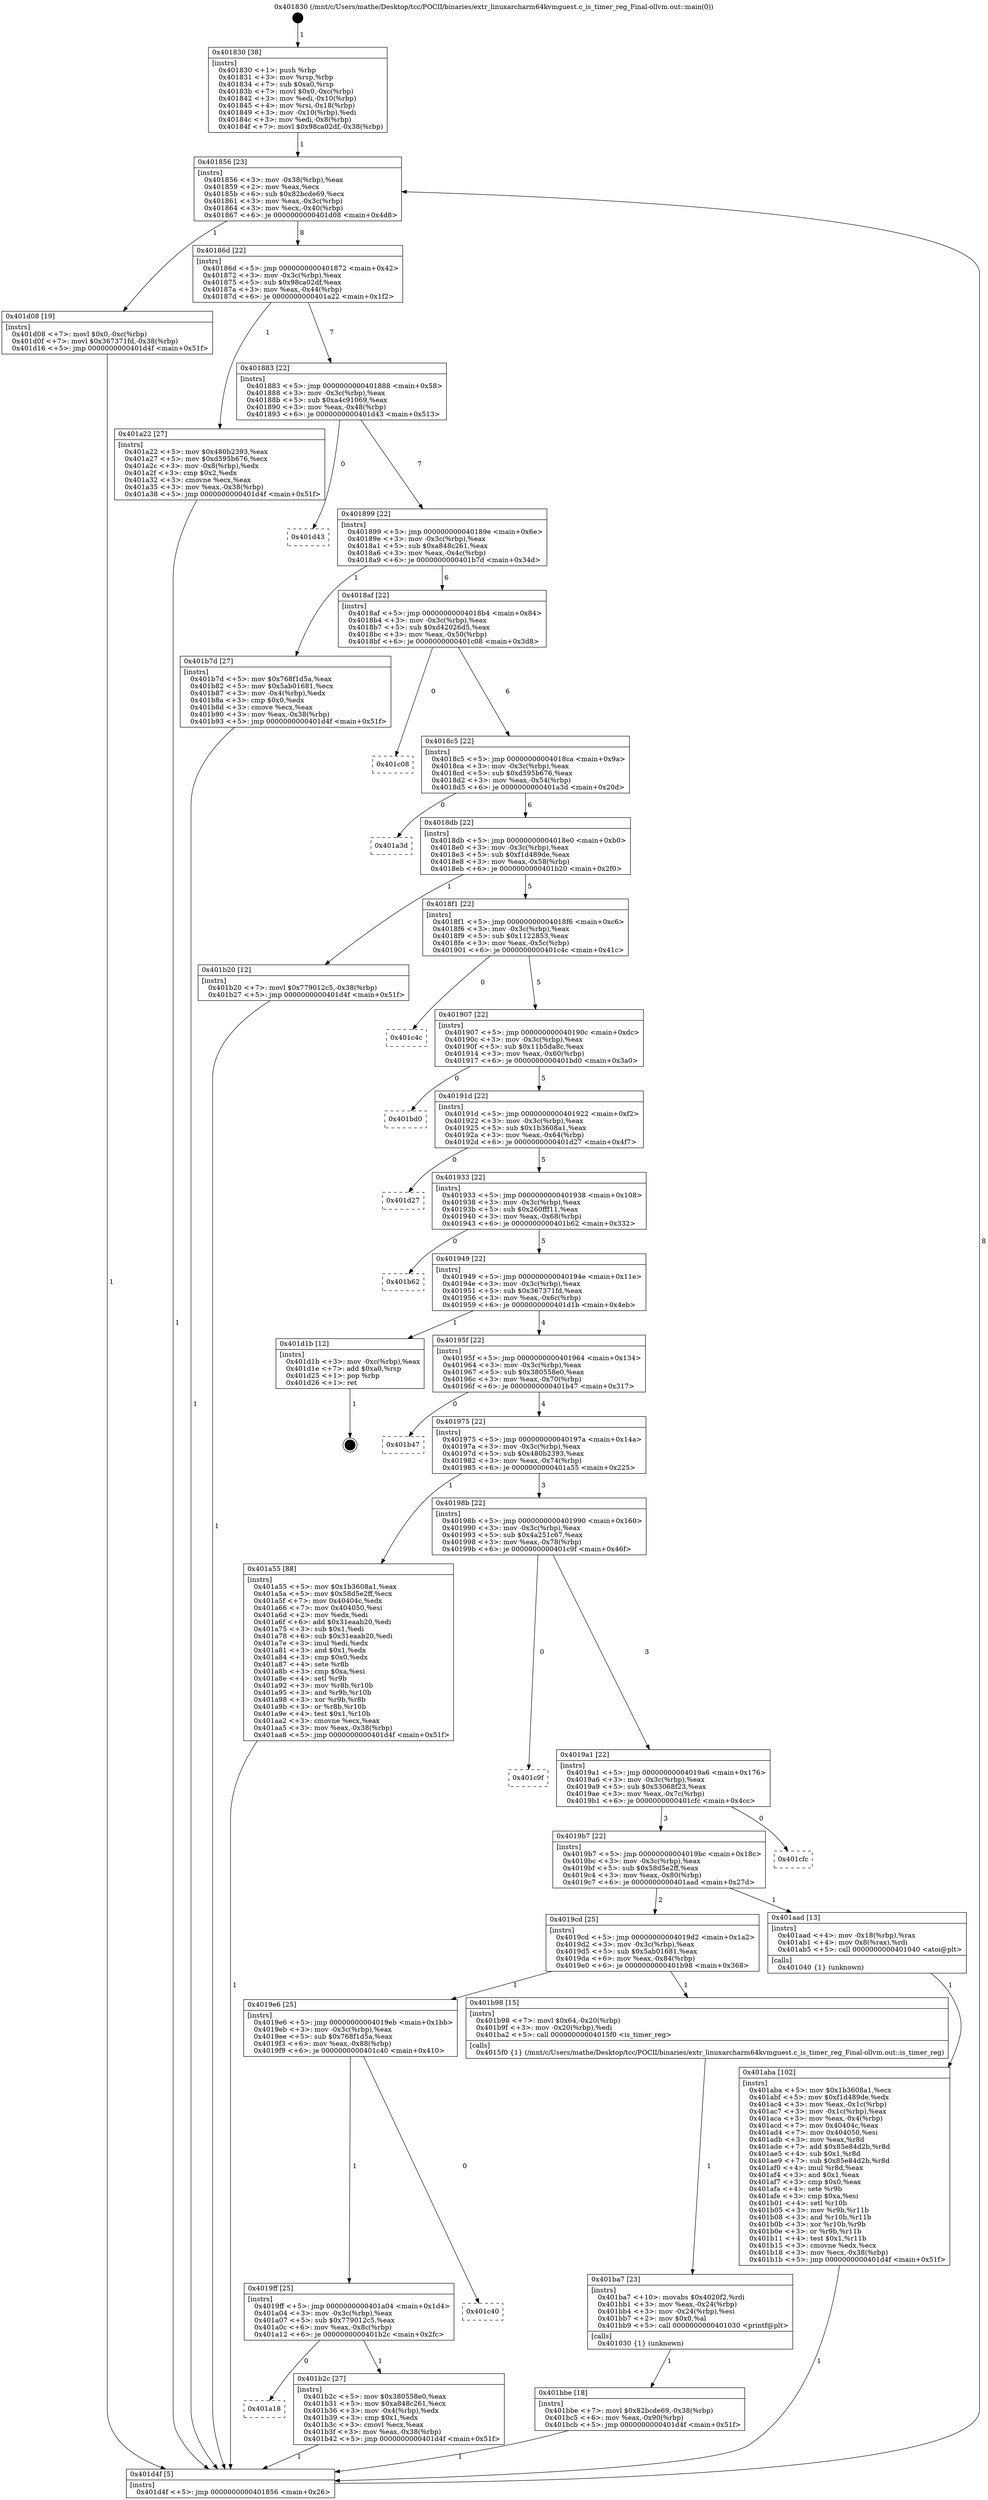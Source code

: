 digraph "0x401830" {
  label = "0x401830 (/mnt/c/Users/mathe/Desktop/tcc/POCII/binaries/extr_linuxarcharm64kvmguest.c_is_timer_reg_Final-ollvm.out::main(0))"
  labelloc = "t"
  node[shape=record]

  Entry [label="",width=0.3,height=0.3,shape=circle,fillcolor=black,style=filled]
  "0x401856" [label="{
     0x401856 [23]\l
     | [instrs]\l
     &nbsp;&nbsp;0x401856 \<+3\>: mov -0x38(%rbp),%eax\l
     &nbsp;&nbsp;0x401859 \<+2\>: mov %eax,%ecx\l
     &nbsp;&nbsp;0x40185b \<+6\>: sub $0x82bcde69,%ecx\l
     &nbsp;&nbsp;0x401861 \<+3\>: mov %eax,-0x3c(%rbp)\l
     &nbsp;&nbsp;0x401864 \<+3\>: mov %ecx,-0x40(%rbp)\l
     &nbsp;&nbsp;0x401867 \<+6\>: je 0000000000401d08 \<main+0x4d8\>\l
  }"]
  "0x401d08" [label="{
     0x401d08 [19]\l
     | [instrs]\l
     &nbsp;&nbsp;0x401d08 \<+7\>: movl $0x0,-0xc(%rbp)\l
     &nbsp;&nbsp;0x401d0f \<+7\>: movl $0x367371fd,-0x38(%rbp)\l
     &nbsp;&nbsp;0x401d16 \<+5\>: jmp 0000000000401d4f \<main+0x51f\>\l
  }"]
  "0x40186d" [label="{
     0x40186d [22]\l
     | [instrs]\l
     &nbsp;&nbsp;0x40186d \<+5\>: jmp 0000000000401872 \<main+0x42\>\l
     &nbsp;&nbsp;0x401872 \<+3\>: mov -0x3c(%rbp),%eax\l
     &nbsp;&nbsp;0x401875 \<+5\>: sub $0x98ca02df,%eax\l
     &nbsp;&nbsp;0x40187a \<+3\>: mov %eax,-0x44(%rbp)\l
     &nbsp;&nbsp;0x40187d \<+6\>: je 0000000000401a22 \<main+0x1f2\>\l
  }"]
  Exit [label="",width=0.3,height=0.3,shape=circle,fillcolor=black,style=filled,peripheries=2]
  "0x401a22" [label="{
     0x401a22 [27]\l
     | [instrs]\l
     &nbsp;&nbsp;0x401a22 \<+5\>: mov $0x480b2393,%eax\l
     &nbsp;&nbsp;0x401a27 \<+5\>: mov $0xd595b676,%ecx\l
     &nbsp;&nbsp;0x401a2c \<+3\>: mov -0x8(%rbp),%edx\l
     &nbsp;&nbsp;0x401a2f \<+3\>: cmp $0x2,%edx\l
     &nbsp;&nbsp;0x401a32 \<+3\>: cmovne %ecx,%eax\l
     &nbsp;&nbsp;0x401a35 \<+3\>: mov %eax,-0x38(%rbp)\l
     &nbsp;&nbsp;0x401a38 \<+5\>: jmp 0000000000401d4f \<main+0x51f\>\l
  }"]
  "0x401883" [label="{
     0x401883 [22]\l
     | [instrs]\l
     &nbsp;&nbsp;0x401883 \<+5\>: jmp 0000000000401888 \<main+0x58\>\l
     &nbsp;&nbsp;0x401888 \<+3\>: mov -0x3c(%rbp),%eax\l
     &nbsp;&nbsp;0x40188b \<+5\>: sub $0xa4c91069,%eax\l
     &nbsp;&nbsp;0x401890 \<+3\>: mov %eax,-0x48(%rbp)\l
     &nbsp;&nbsp;0x401893 \<+6\>: je 0000000000401d43 \<main+0x513\>\l
  }"]
  "0x401d4f" [label="{
     0x401d4f [5]\l
     | [instrs]\l
     &nbsp;&nbsp;0x401d4f \<+5\>: jmp 0000000000401856 \<main+0x26\>\l
  }"]
  "0x401830" [label="{
     0x401830 [38]\l
     | [instrs]\l
     &nbsp;&nbsp;0x401830 \<+1\>: push %rbp\l
     &nbsp;&nbsp;0x401831 \<+3\>: mov %rsp,%rbp\l
     &nbsp;&nbsp;0x401834 \<+7\>: sub $0xa0,%rsp\l
     &nbsp;&nbsp;0x40183b \<+7\>: movl $0x0,-0xc(%rbp)\l
     &nbsp;&nbsp;0x401842 \<+3\>: mov %edi,-0x10(%rbp)\l
     &nbsp;&nbsp;0x401845 \<+4\>: mov %rsi,-0x18(%rbp)\l
     &nbsp;&nbsp;0x401849 \<+3\>: mov -0x10(%rbp),%edi\l
     &nbsp;&nbsp;0x40184c \<+3\>: mov %edi,-0x8(%rbp)\l
     &nbsp;&nbsp;0x40184f \<+7\>: movl $0x98ca02df,-0x38(%rbp)\l
  }"]
  "0x401bbe" [label="{
     0x401bbe [18]\l
     | [instrs]\l
     &nbsp;&nbsp;0x401bbe \<+7\>: movl $0x82bcde69,-0x38(%rbp)\l
     &nbsp;&nbsp;0x401bc5 \<+6\>: mov %eax,-0x90(%rbp)\l
     &nbsp;&nbsp;0x401bcb \<+5\>: jmp 0000000000401d4f \<main+0x51f\>\l
  }"]
  "0x401d43" [label="{
     0x401d43\l
  }", style=dashed]
  "0x401899" [label="{
     0x401899 [22]\l
     | [instrs]\l
     &nbsp;&nbsp;0x401899 \<+5\>: jmp 000000000040189e \<main+0x6e\>\l
     &nbsp;&nbsp;0x40189e \<+3\>: mov -0x3c(%rbp),%eax\l
     &nbsp;&nbsp;0x4018a1 \<+5\>: sub $0xa848c261,%eax\l
     &nbsp;&nbsp;0x4018a6 \<+3\>: mov %eax,-0x4c(%rbp)\l
     &nbsp;&nbsp;0x4018a9 \<+6\>: je 0000000000401b7d \<main+0x34d\>\l
  }"]
  "0x401ba7" [label="{
     0x401ba7 [23]\l
     | [instrs]\l
     &nbsp;&nbsp;0x401ba7 \<+10\>: movabs $0x4020f2,%rdi\l
     &nbsp;&nbsp;0x401bb1 \<+3\>: mov %eax,-0x24(%rbp)\l
     &nbsp;&nbsp;0x401bb4 \<+3\>: mov -0x24(%rbp),%esi\l
     &nbsp;&nbsp;0x401bb7 \<+2\>: mov $0x0,%al\l
     &nbsp;&nbsp;0x401bb9 \<+5\>: call 0000000000401030 \<printf@plt\>\l
     | [calls]\l
     &nbsp;&nbsp;0x401030 \{1\} (unknown)\l
  }"]
  "0x401b7d" [label="{
     0x401b7d [27]\l
     | [instrs]\l
     &nbsp;&nbsp;0x401b7d \<+5\>: mov $0x768f1d5a,%eax\l
     &nbsp;&nbsp;0x401b82 \<+5\>: mov $0x5ab01681,%ecx\l
     &nbsp;&nbsp;0x401b87 \<+3\>: mov -0x4(%rbp),%edx\l
     &nbsp;&nbsp;0x401b8a \<+3\>: cmp $0x0,%edx\l
     &nbsp;&nbsp;0x401b8d \<+3\>: cmove %ecx,%eax\l
     &nbsp;&nbsp;0x401b90 \<+3\>: mov %eax,-0x38(%rbp)\l
     &nbsp;&nbsp;0x401b93 \<+5\>: jmp 0000000000401d4f \<main+0x51f\>\l
  }"]
  "0x4018af" [label="{
     0x4018af [22]\l
     | [instrs]\l
     &nbsp;&nbsp;0x4018af \<+5\>: jmp 00000000004018b4 \<main+0x84\>\l
     &nbsp;&nbsp;0x4018b4 \<+3\>: mov -0x3c(%rbp),%eax\l
     &nbsp;&nbsp;0x4018b7 \<+5\>: sub $0xd42026d5,%eax\l
     &nbsp;&nbsp;0x4018bc \<+3\>: mov %eax,-0x50(%rbp)\l
     &nbsp;&nbsp;0x4018bf \<+6\>: je 0000000000401c08 \<main+0x3d8\>\l
  }"]
  "0x401a18" [label="{
     0x401a18\l
  }", style=dashed]
  "0x401c08" [label="{
     0x401c08\l
  }", style=dashed]
  "0x4018c5" [label="{
     0x4018c5 [22]\l
     | [instrs]\l
     &nbsp;&nbsp;0x4018c5 \<+5\>: jmp 00000000004018ca \<main+0x9a\>\l
     &nbsp;&nbsp;0x4018ca \<+3\>: mov -0x3c(%rbp),%eax\l
     &nbsp;&nbsp;0x4018cd \<+5\>: sub $0xd595b676,%eax\l
     &nbsp;&nbsp;0x4018d2 \<+3\>: mov %eax,-0x54(%rbp)\l
     &nbsp;&nbsp;0x4018d5 \<+6\>: je 0000000000401a3d \<main+0x20d\>\l
  }"]
  "0x401b2c" [label="{
     0x401b2c [27]\l
     | [instrs]\l
     &nbsp;&nbsp;0x401b2c \<+5\>: mov $0x380558e0,%eax\l
     &nbsp;&nbsp;0x401b31 \<+5\>: mov $0xa848c261,%ecx\l
     &nbsp;&nbsp;0x401b36 \<+3\>: mov -0x4(%rbp),%edx\l
     &nbsp;&nbsp;0x401b39 \<+3\>: cmp $0x1,%edx\l
     &nbsp;&nbsp;0x401b3c \<+3\>: cmovl %ecx,%eax\l
     &nbsp;&nbsp;0x401b3f \<+3\>: mov %eax,-0x38(%rbp)\l
     &nbsp;&nbsp;0x401b42 \<+5\>: jmp 0000000000401d4f \<main+0x51f\>\l
  }"]
  "0x401a3d" [label="{
     0x401a3d\l
  }", style=dashed]
  "0x4018db" [label="{
     0x4018db [22]\l
     | [instrs]\l
     &nbsp;&nbsp;0x4018db \<+5\>: jmp 00000000004018e0 \<main+0xb0\>\l
     &nbsp;&nbsp;0x4018e0 \<+3\>: mov -0x3c(%rbp),%eax\l
     &nbsp;&nbsp;0x4018e3 \<+5\>: sub $0xf1d489de,%eax\l
     &nbsp;&nbsp;0x4018e8 \<+3\>: mov %eax,-0x58(%rbp)\l
     &nbsp;&nbsp;0x4018eb \<+6\>: je 0000000000401b20 \<main+0x2f0\>\l
  }"]
  "0x4019ff" [label="{
     0x4019ff [25]\l
     | [instrs]\l
     &nbsp;&nbsp;0x4019ff \<+5\>: jmp 0000000000401a04 \<main+0x1d4\>\l
     &nbsp;&nbsp;0x401a04 \<+3\>: mov -0x3c(%rbp),%eax\l
     &nbsp;&nbsp;0x401a07 \<+5\>: sub $0x779012c5,%eax\l
     &nbsp;&nbsp;0x401a0c \<+6\>: mov %eax,-0x8c(%rbp)\l
     &nbsp;&nbsp;0x401a12 \<+6\>: je 0000000000401b2c \<main+0x2fc\>\l
  }"]
  "0x401b20" [label="{
     0x401b20 [12]\l
     | [instrs]\l
     &nbsp;&nbsp;0x401b20 \<+7\>: movl $0x779012c5,-0x38(%rbp)\l
     &nbsp;&nbsp;0x401b27 \<+5\>: jmp 0000000000401d4f \<main+0x51f\>\l
  }"]
  "0x4018f1" [label="{
     0x4018f1 [22]\l
     | [instrs]\l
     &nbsp;&nbsp;0x4018f1 \<+5\>: jmp 00000000004018f6 \<main+0xc6\>\l
     &nbsp;&nbsp;0x4018f6 \<+3\>: mov -0x3c(%rbp),%eax\l
     &nbsp;&nbsp;0x4018f9 \<+5\>: sub $0x1122853,%eax\l
     &nbsp;&nbsp;0x4018fe \<+3\>: mov %eax,-0x5c(%rbp)\l
     &nbsp;&nbsp;0x401901 \<+6\>: je 0000000000401c4c \<main+0x41c\>\l
  }"]
  "0x401c40" [label="{
     0x401c40\l
  }", style=dashed]
  "0x401c4c" [label="{
     0x401c4c\l
  }", style=dashed]
  "0x401907" [label="{
     0x401907 [22]\l
     | [instrs]\l
     &nbsp;&nbsp;0x401907 \<+5\>: jmp 000000000040190c \<main+0xdc\>\l
     &nbsp;&nbsp;0x40190c \<+3\>: mov -0x3c(%rbp),%eax\l
     &nbsp;&nbsp;0x40190f \<+5\>: sub $0x11b5da8c,%eax\l
     &nbsp;&nbsp;0x401914 \<+3\>: mov %eax,-0x60(%rbp)\l
     &nbsp;&nbsp;0x401917 \<+6\>: je 0000000000401bd0 \<main+0x3a0\>\l
  }"]
  "0x4019e6" [label="{
     0x4019e6 [25]\l
     | [instrs]\l
     &nbsp;&nbsp;0x4019e6 \<+5\>: jmp 00000000004019eb \<main+0x1bb\>\l
     &nbsp;&nbsp;0x4019eb \<+3\>: mov -0x3c(%rbp),%eax\l
     &nbsp;&nbsp;0x4019ee \<+5\>: sub $0x768f1d5a,%eax\l
     &nbsp;&nbsp;0x4019f3 \<+6\>: mov %eax,-0x88(%rbp)\l
     &nbsp;&nbsp;0x4019f9 \<+6\>: je 0000000000401c40 \<main+0x410\>\l
  }"]
  "0x401bd0" [label="{
     0x401bd0\l
  }", style=dashed]
  "0x40191d" [label="{
     0x40191d [22]\l
     | [instrs]\l
     &nbsp;&nbsp;0x40191d \<+5\>: jmp 0000000000401922 \<main+0xf2\>\l
     &nbsp;&nbsp;0x401922 \<+3\>: mov -0x3c(%rbp),%eax\l
     &nbsp;&nbsp;0x401925 \<+5\>: sub $0x1b3608a1,%eax\l
     &nbsp;&nbsp;0x40192a \<+3\>: mov %eax,-0x64(%rbp)\l
     &nbsp;&nbsp;0x40192d \<+6\>: je 0000000000401d27 \<main+0x4f7\>\l
  }"]
  "0x401b98" [label="{
     0x401b98 [15]\l
     | [instrs]\l
     &nbsp;&nbsp;0x401b98 \<+7\>: movl $0x64,-0x20(%rbp)\l
     &nbsp;&nbsp;0x401b9f \<+3\>: mov -0x20(%rbp),%edi\l
     &nbsp;&nbsp;0x401ba2 \<+5\>: call 00000000004015f0 \<is_timer_reg\>\l
     | [calls]\l
     &nbsp;&nbsp;0x4015f0 \{1\} (/mnt/c/Users/mathe/Desktop/tcc/POCII/binaries/extr_linuxarcharm64kvmguest.c_is_timer_reg_Final-ollvm.out::is_timer_reg)\l
  }"]
  "0x401d27" [label="{
     0x401d27\l
  }", style=dashed]
  "0x401933" [label="{
     0x401933 [22]\l
     | [instrs]\l
     &nbsp;&nbsp;0x401933 \<+5\>: jmp 0000000000401938 \<main+0x108\>\l
     &nbsp;&nbsp;0x401938 \<+3\>: mov -0x3c(%rbp),%eax\l
     &nbsp;&nbsp;0x40193b \<+5\>: sub $0x260fff11,%eax\l
     &nbsp;&nbsp;0x401940 \<+3\>: mov %eax,-0x68(%rbp)\l
     &nbsp;&nbsp;0x401943 \<+6\>: je 0000000000401b62 \<main+0x332\>\l
  }"]
  "0x401aba" [label="{
     0x401aba [102]\l
     | [instrs]\l
     &nbsp;&nbsp;0x401aba \<+5\>: mov $0x1b3608a1,%ecx\l
     &nbsp;&nbsp;0x401abf \<+5\>: mov $0xf1d489de,%edx\l
     &nbsp;&nbsp;0x401ac4 \<+3\>: mov %eax,-0x1c(%rbp)\l
     &nbsp;&nbsp;0x401ac7 \<+3\>: mov -0x1c(%rbp),%eax\l
     &nbsp;&nbsp;0x401aca \<+3\>: mov %eax,-0x4(%rbp)\l
     &nbsp;&nbsp;0x401acd \<+7\>: mov 0x40404c,%eax\l
     &nbsp;&nbsp;0x401ad4 \<+7\>: mov 0x404050,%esi\l
     &nbsp;&nbsp;0x401adb \<+3\>: mov %eax,%r8d\l
     &nbsp;&nbsp;0x401ade \<+7\>: add $0x85e84d2b,%r8d\l
     &nbsp;&nbsp;0x401ae5 \<+4\>: sub $0x1,%r8d\l
     &nbsp;&nbsp;0x401ae9 \<+7\>: sub $0x85e84d2b,%r8d\l
     &nbsp;&nbsp;0x401af0 \<+4\>: imul %r8d,%eax\l
     &nbsp;&nbsp;0x401af4 \<+3\>: and $0x1,%eax\l
     &nbsp;&nbsp;0x401af7 \<+3\>: cmp $0x0,%eax\l
     &nbsp;&nbsp;0x401afa \<+4\>: sete %r9b\l
     &nbsp;&nbsp;0x401afe \<+3\>: cmp $0xa,%esi\l
     &nbsp;&nbsp;0x401b01 \<+4\>: setl %r10b\l
     &nbsp;&nbsp;0x401b05 \<+3\>: mov %r9b,%r11b\l
     &nbsp;&nbsp;0x401b08 \<+3\>: and %r10b,%r11b\l
     &nbsp;&nbsp;0x401b0b \<+3\>: xor %r10b,%r9b\l
     &nbsp;&nbsp;0x401b0e \<+3\>: or %r9b,%r11b\l
     &nbsp;&nbsp;0x401b11 \<+4\>: test $0x1,%r11b\l
     &nbsp;&nbsp;0x401b15 \<+3\>: cmovne %edx,%ecx\l
     &nbsp;&nbsp;0x401b18 \<+3\>: mov %ecx,-0x38(%rbp)\l
     &nbsp;&nbsp;0x401b1b \<+5\>: jmp 0000000000401d4f \<main+0x51f\>\l
  }"]
  "0x401b62" [label="{
     0x401b62\l
  }", style=dashed]
  "0x401949" [label="{
     0x401949 [22]\l
     | [instrs]\l
     &nbsp;&nbsp;0x401949 \<+5\>: jmp 000000000040194e \<main+0x11e\>\l
     &nbsp;&nbsp;0x40194e \<+3\>: mov -0x3c(%rbp),%eax\l
     &nbsp;&nbsp;0x401951 \<+5\>: sub $0x367371fd,%eax\l
     &nbsp;&nbsp;0x401956 \<+3\>: mov %eax,-0x6c(%rbp)\l
     &nbsp;&nbsp;0x401959 \<+6\>: je 0000000000401d1b \<main+0x4eb\>\l
  }"]
  "0x4019cd" [label="{
     0x4019cd [25]\l
     | [instrs]\l
     &nbsp;&nbsp;0x4019cd \<+5\>: jmp 00000000004019d2 \<main+0x1a2\>\l
     &nbsp;&nbsp;0x4019d2 \<+3\>: mov -0x3c(%rbp),%eax\l
     &nbsp;&nbsp;0x4019d5 \<+5\>: sub $0x5ab01681,%eax\l
     &nbsp;&nbsp;0x4019da \<+6\>: mov %eax,-0x84(%rbp)\l
     &nbsp;&nbsp;0x4019e0 \<+6\>: je 0000000000401b98 \<main+0x368\>\l
  }"]
  "0x401d1b" [label="{
     0x401d1b [12]\l
     | [instrs]\l
     &nbsp;&nbsp;0x401d1b \<+3\>: mov -0xc(%rbp),%eax\l
     &nbsp;&nbsp;0x401d1e \<+7\>: add $0xa0,%rsp\l
     &nbsp;&nbsp;0x401d25 \<+1\>: pop %rbp\l
     &nbsp;&nbsp;0x401d26 \<+1\>: ret\l
  }"]
  "0x40195f" [label="{
     0x40195f [22]\l
     | [instrs]\l
     &nbsp;&nbsp;0x40195f \<+5\>: jmp 0000000000401964 \<main+0x134\>\l
     &nbsp;&nbsp;0x401964 \<+3\>: mov -0x3c(%rbp),%eax\l
     &nbsp;&nbsp;0x401967 \<+5\>: sub $0x380558e0,%eax\l
     &nbsp;&nbsp;0x40196c \<+3\>: mov %eax,-0x70(%rbp)\l
     &nbsp;&nbsp;0x40196f \<+6\>: je 0000000000401b47 \<main+0x317\>\l
  }"]
  "0x401aad" [label="{
     0x401aad [13]\l
     | [instrs]\l
     &nbsp;&nbsp;0x401aad \<+4\>: mov -0x18(%rbp),%rax\l
     &nbsp;&nbsp;0x401ab1 \<+4\>: mov 0x8(%rax),%rdi\l
     &nbsp;&nbsp;0x401ab5 \<+5\>: call 0000000000401040 \<atoi@plt\>\l
     | [calls]\l
     &nbsp;&nbsp;0x401040 \{1\} (unknown)\l
  }"]
  "0x401b47" [label="{
     0x401b47\l
  }", style=dashed]
  "0x401975" [label="{
     0x401975 [22]\l
     | [instrs]\l
     &nbsp;&nbsp;0x401975 \<+5\>: jmp 000000000040197a \<main+0x14a\>\l
     &nbsp;&nbsp;0x40197a \<+3\>: mov -0x3c(%rbp),%eax\l
     &nbsp;&nbsp;0x40197d \<+5\>: sub $0x480b2393,%eax\l
     &nbsp;&nbsp;0x401982 \<+3\>: mov %eax,-0x74(%rbp)\l
     &nbsp;&nbsp;0x401985 \<+6\>: je 0000000000401a55 \<main+0x225\>\l
  }"]
  "0x4019b7" [label="{
     0x4019b7 [22]\l
     | [instrs]\l
     &nbsp;&nbsp;0x4019b7 \<+5\>: jmp 00000000004019bc \<main+0x18c\>\l
     &nbsp;&nbsp;0x4019bc \<+3\>: mov -0x3c(%rbp),%eax\l
     &nbsp;&nbsp;0x4019bf \<+5\>: sub $0x58d5e2ff,%eax\l
     &nbsp;&nbsp;0x4019c4 \<+3\>: mov %eax,-0x80(%rbp)\l
     &nbsp;&nbsp;0x4019c7 \<+6\>: je 0000000000401aad \<main+0x27d\>\l
  }"]
  "0x401a55" [label="{
     0x401a55 [88]\l
     | [instrs]\l
     &nbsp;&nbsp;0x401a55 \<+5\>: mov $0x1b3608a1,%eax\l
     &nbsp;&nbsp;0x401a5a \<+5\>: mov $0x58d5e2ff,%ecx\l
     &nbsp;&nbsp;0x401a5f \<+7\>: mov 0x40404c,%edx\l
     &nbsp;&nbsp;0x401a66 \<+7\>: mov 0x404050,%esi\l
     &nbsp;&nbsp;0x401a6d \<+2\>: mov %edx,%edi\l
     &nbsp;&nbsp;0x401a6f \<+6\>: add $0x31eaab20,%edi\l
     &nbsp;&nbsp;0x401a75 \<+3\>: sub $0x1,%edi\l
     &nbsp;&nbsp;0x401a78 \<+6\>: sub $0x31eaab20,%edi\l
     &nbsp;&nbsp;0x401a7e \<+3\>: imul %edi,%edx\l
     &nbsp;&nbsp;0x401a81 \<+3\>: and $0x1,%edx\l
     &nbsp;&nbsp;0x401a84 \<+3\>: cmp $0x0,%edx\l
     &nbsp;&nbsp;0x401a87 \<+4\>: sete %r8b\l
     &nbsp;&nbsp;0x401a8b \<+3\>: cmp $0xa,%esi\l
     &nbsp;&nbsp;0x401a8e \<+4\>: setl %r9b\l
     &nbsp;&nbsp;0x401a92 \<+3\>: mov %r8b,%r10b\l
     &nbsp;&nbsp;0x401a95 \<+3\>: and %r9b,%r10b\l
     &nbsp;&nbsp;0x401a98 \<+3\>: xor %r9b,%r8b\l
     &nbsp;&nbsp;0x401a9b \<+3\>: or %r8b,%r10b\l
     &nbsp;&nbsp;0x401a9e \<+4\>: test $0x1,%r10b\l
     &nbsp;&nbsp;0x401aa2 \<+3\>: cmovne %ecx,%eax\l
     &nbsp;&nbsp;0x401aa5 \<+3\>: mov %eax,-0x38(%rbp)\l
     &nbsp;&nbsp;0x401aa8 \<+5\>: jmp 0000000000401d4f \<main+0x51f\>\l
  }"]
  "0x40198b" [label="{
     0x40198b [22]\l
     | [instrs]\l
     &nbsp;&nbsp;0x40198b \<+5\>: jmp 0000000000401990 \<main+0x160\>\l
     &nbsp;&nbsp;0x401990 \<+3\>: mov -0x3c(%rbp),%eax\l
     &nbsp;&nbsp;0x401993 \<+5\>: sub $0x4a251c67,%eax\l
     &nbsp;&nbsp;0x401998 \<+3\>: mov %eax,-0x78(%rbp)\l
     &nbsp;&nbsp;0x40199b \<+6\>: je 0000000000401c9f \<main+0x46f\>\l
  }"]
  "0x401cfc" [label="{
     0x401cfc\l
  }", style=dashed]
  "0x401c9f" [label="{
     0x401c9f\l
  }", style=dashed]
  "0x4019a1" [label="{
     0x4019a1 [22]\l
     | [instrs]\l
     &nbsp;&nbsp;0x4019a1 \<+5\>: jmp 00000000004019a6 \<main+0x176\>\l
     &nbsp;&nbsp;0x4019a6 \<+3\>: mov -0x3c(%rbp),%eax\l
     &nbsp;&nbsp;0x4019a9 \<+5\>: sub $0x53068f23,%eax\l
     &nbsp;&nbsp;0x4019ae \<+3\>: mov %eax,-0x7c(%rbp)\l
     &nbsp;&nbsp;0x4019b1 \<+6\>: je 0000000000401cfc \<main+0x4cc\>\l
  }"]
  Entry -> "0x401830" [label=" 1"]
  "0x401856" -> "0x401d08" [label=" 1"]
  "0x401856" -> "0x40186d" [label=" 8"]
  "0x401d1b" -> Exit [label=" 1"]
  "0x40186d" -> "0x401a22" [label=" 1"]
  "0x40186d" -> "0x401883" [label=" 7"]
  "0x401a22" -> "0x401d4f" [label=" 1"]
  "0x401830" -> "0x401856" [label=" 1"]
  "0x401d4f" -> "0x401856" [label=" 8"]
  "0x401d08" -> "0x401d4f" [label=" 1"]
  "0x401883" -> "0x401d43" [label=" 0"]
  "0x401883" -> "0x401899" [label=" 7"]
  "0x401bbe" -> "0x401d4f" [label=" 1"]
  "0x401899" -> "0x401b7d" [label=" 1"]
  "0x401899" -> "0x4018af" [label=" 6"]
  "0x401ba7" -> "0x401bbe" [label=" 1"]
  "0x4018af" -> "0x401c08" [label=" 0"]
  "0x4018af" -> "0x4018c5" [label=" 6"]
  "0x401b98" -> "0x401ba7" [label=" 1"]
  "0x4018c5" -> "0x401a3d" [label=" 0"]
  "0x4018c5" -> "0x4018db" [label=" 6"]
  "0x401b7d" -> "0x401d4f" [label=" 1"]
  "0x4018db" -> "0x401b20" [label=" 1"]
  "0x4018db" -> "0x4018f1" [label=" 5"]
  "0x4019ff" -> "0x401a18" [label=" 0"]
  "0x4018f1" -> "0x401c4c" [label=" 0"]
  "0x4018f1" -> "0x401907" [label=" 5"]
  "0x4019ff" -> "0x401b2c" [label=" 1"]
  "0x401907" -> "0x401bd0" [label=" 0"]
  "0x401907" -> "0x40191d" [label=" 5"]
  "0x4019e6" -> "0x4019ff" [label=" 1"]
  "0x40191d" -> "0x401d27" [label=" 0"]
  "0x40191d" -> "0x401933" [label=" 5"]
  "0x4019e6" -> "0x401c40" [label=" 0"]
  "0x401933" -> "0x401b62" [label=" 0"]
  "0x401933" -> "0x401949" [label=" 5"]
  "0x4019cd" -> "0x4019e6" [label=" 1"]
  "0x401949" -> "0x401d1b" [label=" 1"]
  "0x401949" -> "0x40195f" [label=" 4"]
  "0x4019cd" -> "0x401b98" [label=" 1"]
  "0x40195f" -> "0x401b47" [label=" 0"]
  "0x40195f" -> "0x401975" [label=" 4"]
  "0x401b2c" -> "0x401d4f" [label=" 1"]
  "0x401975" -> "0x401a55" [label=" 1"]
  "0x401975" -> "0x40198b" [label=" 3"]
  "0x401a55" -> "0x401d4f" [label=" 1"]
  "0x401aba" -> "0x401d4f" [label=" 1"]
  "0x40198b" -> "0x401c9f" [label=" 0"]
  "0x40198b" -> "0x4019a1" [label=" 3"]
  "0x401aad" -> "0x401aba" [label=" 1"]
  "0x4019a1" -> "0x401cfc" [label=" 0"]
  "0x4019a1" -> "0x4019b7" [label=" 3"]
  "0x401b20" -> "0x401d4f" [label=" 1"]
  "0x4019b7" -> "0x401aad" [label=" 1"]
  "0x4019b7" -> "0x4019cd" [label=" 2"]
}
